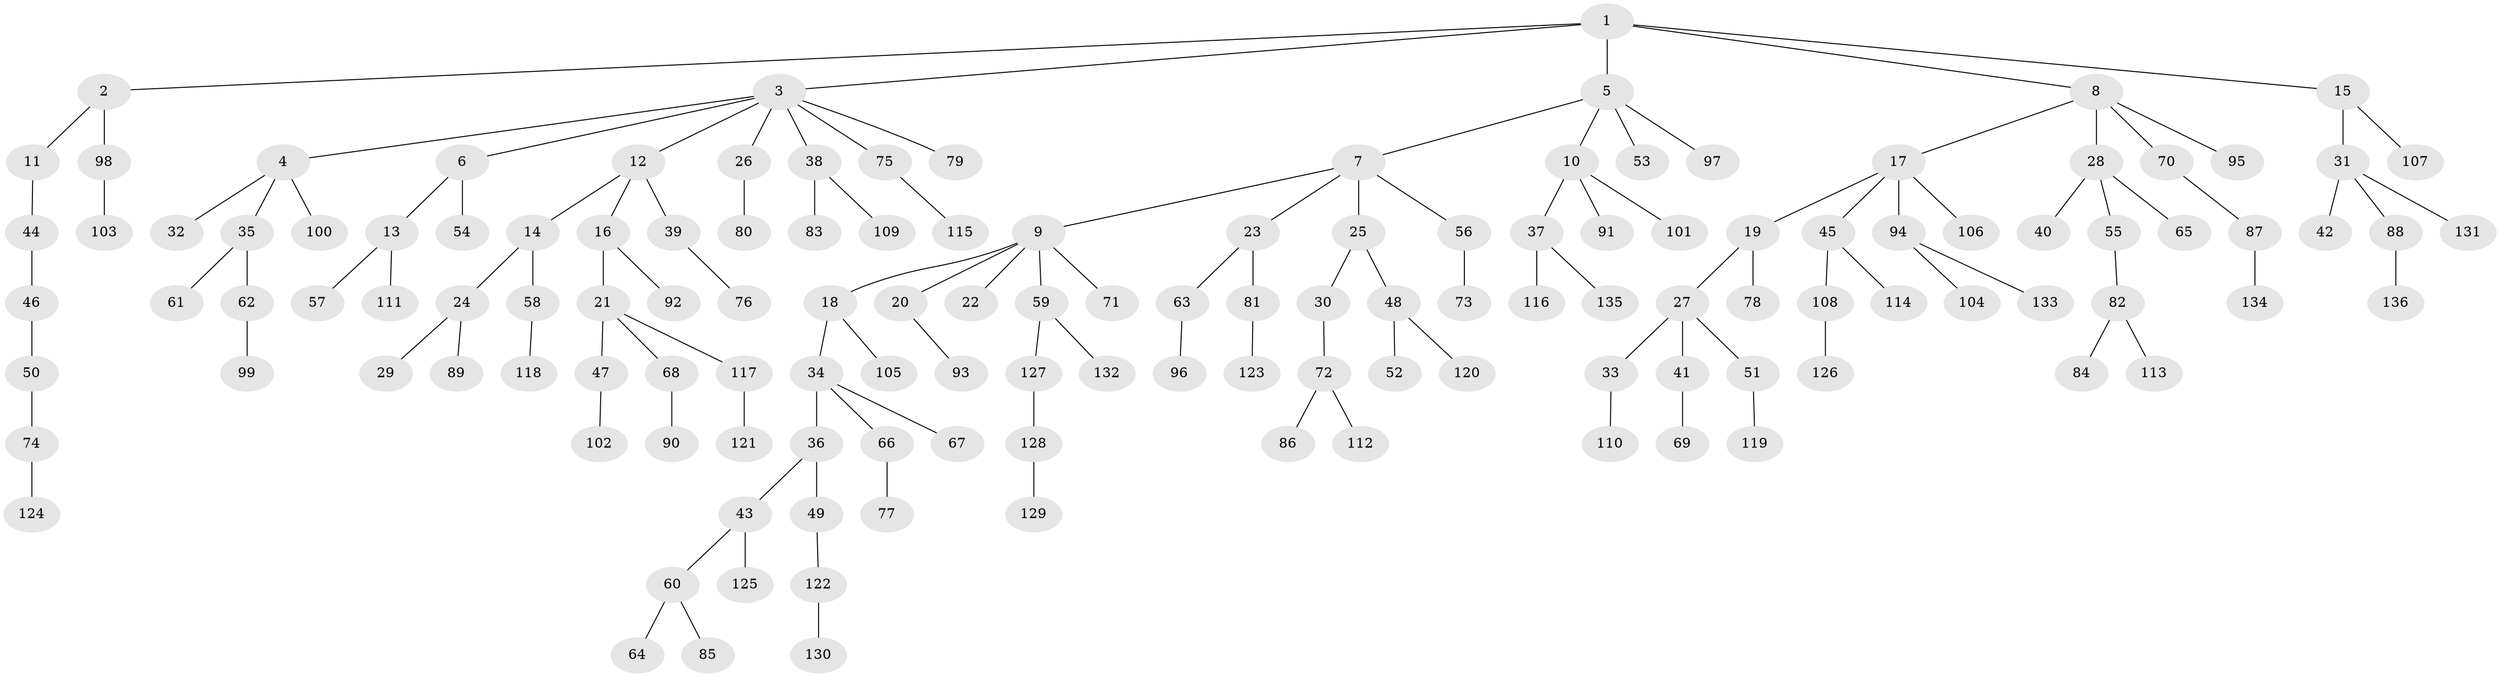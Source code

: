 // coarse degree distribution, {18: 0.025, 6: 0.025, 2: 0.25, 3: 0.075, 1: 0.625}
// Generated by graph-tools (version 1.1) at 2025/19/03/04/25 18:19:18]
// undirected, 136 vertices, 135 edges
graph export_dot {
graph [start="1"]
  node [color=gray90,style=filled];
  1;
  2;
  3;
  4;
  5;
  6;
  7;
  8;
  9;
  10;
  11;
  12;
  13;
  14;
  15;
  16;
  17;
  18;
  19;
  20;
  21;
  22;
  23;
  24;
  25;
  26;
  27;
  28;
  29;
  30;
  31;
  32;
  33;
  34;
  35;
  36;
  37;
  38;
  39;
  40;
  41;
  42;
  43;
  44;
  45;
  46;
  47;
  48;
  49;
  50;
  51;
  52;
  53;
  54;
  55;
  56;
  57;
  58;
  59;
  60;
  61;
  62;
  63;
  64;
  65;
  66;
  67;
  68;
  69;
  70;
  71;
  72;
  73;
  74;
  75;
  76;
  77;
  78;
  79;
  80;
  81;
  82;
  83;
  84;
  85;
  86;
  87;
  88;
  89;
  90;
  91;
  92;
  93;
  94;
  95;
  96;
  97;
  98;
  99;
  100;
  101;
  102;
  103;
  104;
  105;
  106;
  107;
  108;
  109;
  110;
  111;
  112;
  113;
  114;
  115;
  116;
  117;
  118;
  119;
  120;
  121;
  122;
  123;
  124;
  125;
  126;
  127;
  128;
  129;
  130;
  131;
  132;
  133;
  134;
  135;
  136;
  1 -- 2;
  1 -- 3;
  1 -- 5;
  1 -- 8;
  1 -- 15;
  2 -- 11;
  2 -- 98;
  3 -- 4;
  3 -- 6;
  3 -- 12;
  3 -- 26;
  3 -- 38;
  3 -- 75;
  3 -- 79;
  4 -- 32;
  4 -- 35;
  4 -- 100;
  5 -- 7;
  5 -- 10;
  5 -- 53;
  5 -- 97;
  6 -- 13;
  6 -- 54;
  7 -- 9;
  7 -- 23;
  7 -- 25;
  7 -- 56;
  8 -- 17;
  8 -- 28;
  8 -- 70;
  8 -- 95;
  9 -- 18;
  9 -- 20;
  9 -- 22;
  9 -- 59;
  9 -- 71;
  10 -- 37;
  10 -- 91;
  10 -- 101;
  11 -- 44;
  12 -- 14;
  12 -- 16;
  12 -- 39;
  13 -- 57;
  13 -- 111;
  14 -- 24;
  14 -- 58;
  15 -- 31;
  15 -- 107;
  16 -- 21;
  16 -- 92;
  17 -- 19;
  17 -- 45;
  17 -- 94;
  17 -- 106;
  18 -- 34;
  18 -- 105;
  19 -- 27;
  19 -- 78;
  20 -- 93;
  21 -- 47;
  21 -- 68;
  21 -- 117;
  23 -- 63;
  23 -- 81;
  24 -- 29;
  24 -- 89;
  25 -- 30;
  25 -- 48;
  26 -- 80;
  27 -- 33;
  27 -- 41;
  27 -- 51;
  28 -- 40;
  28 -- 55;
  28 -- 65;
  30 -- 72;
  31 -- 42;
  31 -- 88;
  31 -- 131;
  33 -- 110;
  34 -- 36;
  34 -- 66;
  34 -- 67;
  35 -- 61;
  35 -- 62;
  36 -- 43;
  36 -- 49;
  37 -- 116;
  37 -- 135;
  38 -- 83;
  38 -- 109;
  39 -- 76;
  41 -- 69;
  43 -- 60;
  43 -- 125;
  44 -- 46;
  45 -- 108;
  45 -- 114;
  46 -- 50;
  47 -- 102;
  48 -- 52;
  48 -- 120;
  49 -- 122;
  50 -- 74;
  51 -- 119;
  55 -- 82;
  56 -- 73;
  58 -- 118;
  59 -- 127;
  59 -- 132;
  60 -- 64;
  60 -- 85;
  62 -- 99;
  63 -- 96;
  66 -- 77;
  68 -- 90;
  70 -- 87;
  72 -- 86;
  72 -- 112;
  74 -- 124;
  75 -- 115;
  81 -- 123;
  82 -- 84;
  82 -- 113;
  87 -- 134;
  88 -- 136;
  94 -- 104;
  94 -- 133;
  98 -- 103;
  108 -- 126;
  117 -- 121;
  122 -- 130;
  127 -- 128;
  128 -- 129;
}
